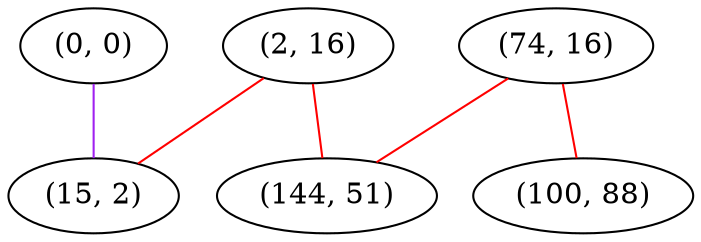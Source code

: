 graph "" {
"(2, 16)";
"(0, 0)";
"(15, 2)";
"(74, 16)";
"(100, 88)";
"(144, 51)";
"(2, 16)" -- "(144, 51)"  [color=red, key=0, weight=1];
"(2, 16)" -- "(15, 2)"  [color=red, key=0, weight=1];
"(0, 0)" -- "(15, 2)"  [color=purple, key=0, weight=4];
"(74, 16)" -- "(144, 51)"  [color=red, key=0, weight=1];
"(74, 16)" -- "(100, 88)"  [color=red, key=0, weight=1];
}
